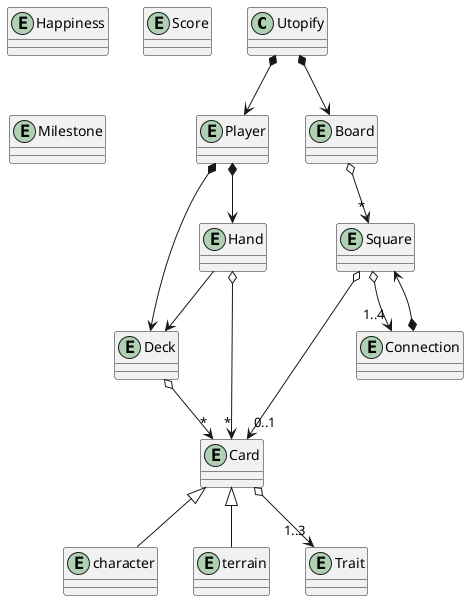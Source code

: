 ﻿@startuml

class Utopify
entity Player
entity Deck
entity Hand
entity Card
entity character
entity terrain
entity Trait
entity Board
entity Square
entity Connection
entity Happiness
entity Score
entity Milestone

Utopify *--> Player
Player *--> Deck
Player *--> Hand
Hand --> Deck
Hand o--> "*" Card
Deck o--> "*" Card
Card o--> "1..3" Trait
Card <|-- character
Card <|-- terrain

Utopify *--> Board
Board o--> "*" Square
Square o--> "0..1" Card
Square o--> "1..4" Connection
Connection *--> Square
 
@enduml